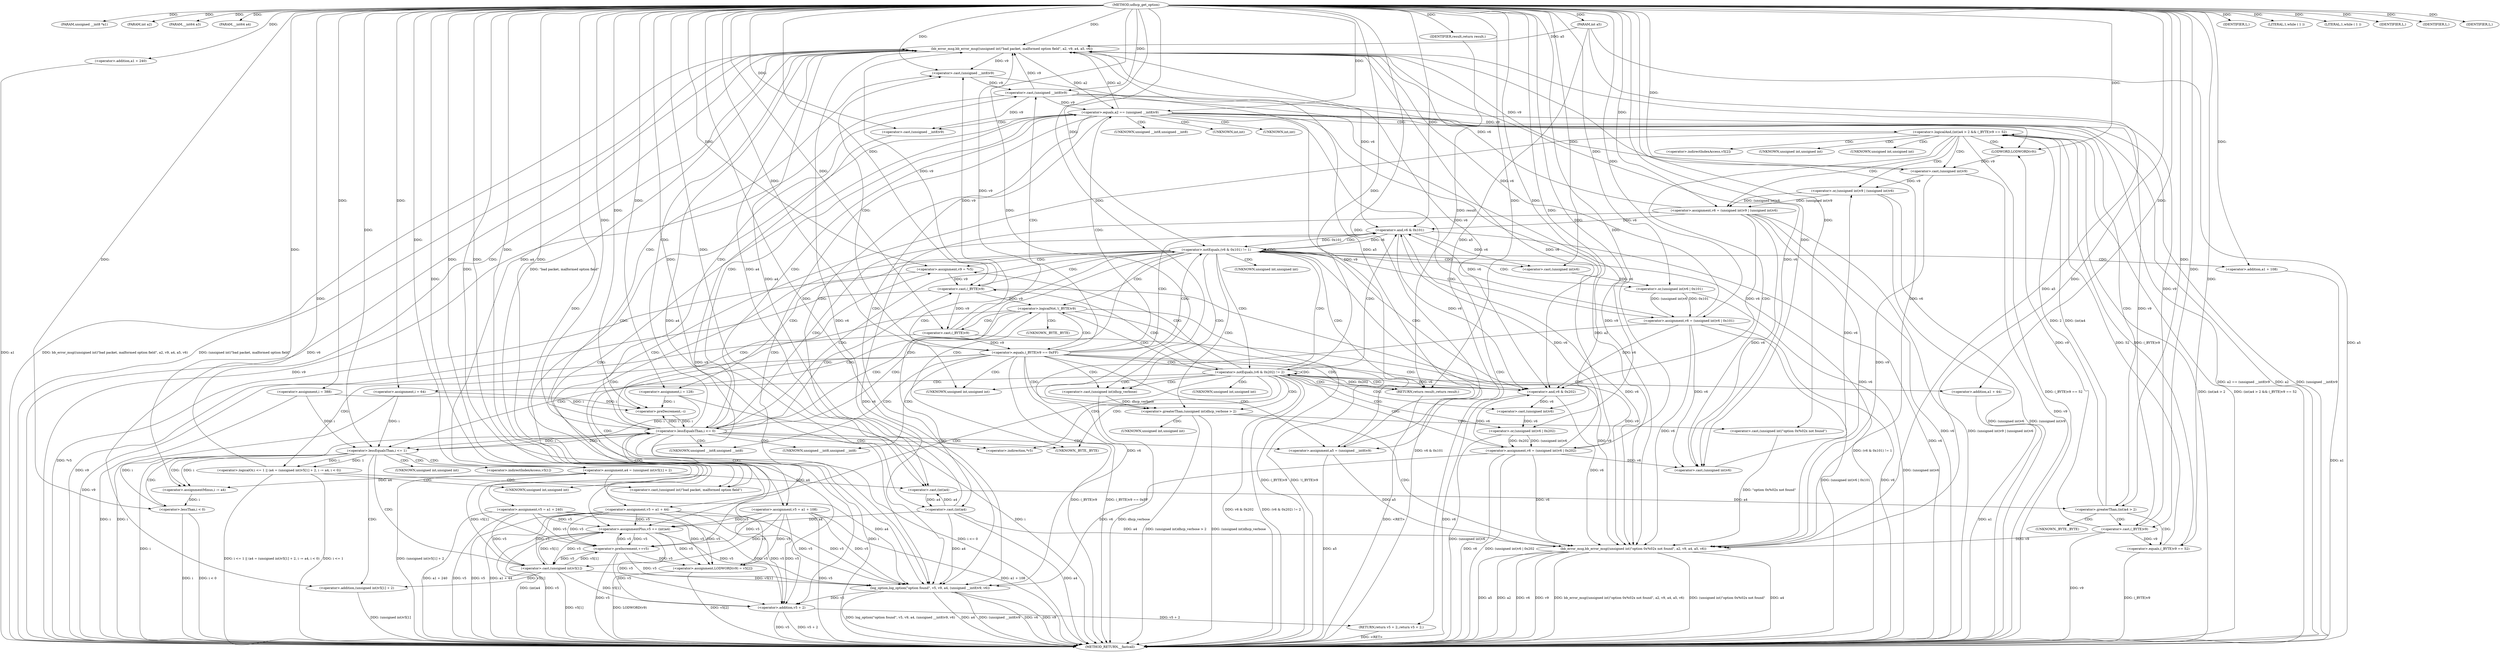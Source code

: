 digraph udhcp_get_option {  
"1000106" [label = "(METHOD,udhcp_get_option)" ]
"1000319" [label = "(METHOD_RETURN,__fastcall)" ]
"1000107" [label = "(PARAM,unsigned __int8 *a1)" ]
"1000108" [label = "(PARAM,int a2)" ]
"1000109" [label = "(PARAM,__int64 a3)" ]
"1000110" [label = "(PARAM,__int64 a4)" ]
"1000111" [label = "(PARAM,int a5)" ]
"1000118" [label = "(<operator>.assignment,v5 = a1 + 240)" ]
"1000120" [label = "(<operator>.addition,a1 + 240)" ]
"1000123" [label = "(IDENTIFIER,L,)" ]
"1000125" [label = "(<operator>.assignment,i = 388)" ]
"1000128" [label = "(<operator>.assignment,i = 64)" ]
"1000133" [label = "(LITERAL,1,while ( 1 ))" ]
"1000136" [label = "(LITERAL,1,while ( 1 ))" ]
"1000138" [label = "(<operator>.assignment,v9 = *v5)" ]
"1000143" [label = "(<operator>.logicalNot,!(_BYTE)v9)" ]
"1000144" [label = "(<operator>.cast,(_BYTE)v9)" ]
"1000148" [label = "(<operator>.preDecrement,--i)" ]
"1000150" [label = "(<operator>.preIncrement,++v5)" ]
"1000154" [label = "(<operator>.equals,(_BYTE)v9 == 0xFF)" ]
"1000155" [label = "(<operator>.cast,(_BYTE)v9)" ]
"1000161" [label = "(<operator>.logicalOr,i <= 1 || (a4 = (unsigned int)v5[1] + 2, i -= a4, i < 0))" ]
"1000162" [label = "(<operator>.lessEqualsThan,i <= 1)" ]
"1000166" [label = "(<operator>.assignment,a4 = (unsigned int)v5[1] + 2)" ]
"1000168" [label = "(<operator>.addition,(unsigned int)v5[1] + 2)" ]
"1000169" [label = "(<operator>.cast,(unsigned int)v5[1])" ]
"1000176" [label = "(<operator>.assignmentMinus,i -= a4)" ]
"1000179" [label = "(<operator>.lessThan,i < 0)" ]
"1000184" [label = "(bb_error_msg,bb_error_msg((unsigned int)\"bad packet, malformed option field\", a2, v9, a4, a5, v6))" ]
"1000185" [label = "(<operator>.cast,(unsigned int)\"bad packet, malformed option field\")" ]
"1000193" [label = "(IDENTIFIER,L,)" ]
"1000194" [label = "(<operator>.assignment,a5 = (unsigned __int8)v9)" ]
"1000196" [label = "(<operator>.cast,(unsigned __int8)v9)" ]
"1000200" [label = "(<operator>.equals,a2 == (unsigned __int8)v9)" ]
"1000202" [label = "(<operator>.cast,(unsigned __int8)v9)" ]
"1000206" [label = "(log_option,log_option(\"option found\", v5, v9, a4, (unsigned __int8)v9, v6))" ]
"1000211" [label = "(<operator>.cast,(unsigned __int8)v9)" ]
"1000215" [label = "(RETURN,return v5 + 2;,return v5 + 2;)" ]
"1000216" [label = "(<operator>.addition,v5 + 2)" ]
"1000220" [label = "(<operator>.logicalAnd,(int)a4 > 2 && (_BYTE)v9 == 52)" ]
"1000221" [label = "(<operator>.greaterThan,(int)a4 > 2)" ]
"1000222" [label = "(<operator>.cast,(int)a4)" ]
"1000226" [label = "(<operator>.equals,(_BYTE)v9 == 52)" ]
"1000227" [label = "(<operator>.cast,(_BYTE)v9)" ]
"1000232" [label = "(<operator>.assignment,LODWORD(v9) = v5[2])" ]
"1000233" [label = "(LODWORD,LODWORD(v9))" ]
"1000238" [label = "(<operator>.assignment,v6 = (unsigned int)v9 | (unsigned int)v6)" ]
"1000240" [label = "(<operator>.or,(unsigned int)v9 | (unsigned int)v6)" ]
"1000241" [label = "(<operator>.cast,(unsigned int)v9)" ]
"1000244" [label = "(<operator>.cast,(unsigned int)v6)" ]
"1000247" [label = "(<operator>.assignmentPlus,v5 += (int)a4)" ]
"1000249" [label = "(<operator>.cast,(int)a4)" ]
"1000254" [label = "(<operator>.lessEqualsThan,i <= 0)" ]
"1000259" [label = "(<operator>.notEquals,(v6 & 0x101) != 1)" ]
"1000260" [label = "(<operator>.and,v6 & 0x101)" ]
"1000265" [label = "(<operator>.assignment,v6 = (unsigned int)v6 | 0x101)" ]
"1000267" [label = "(<operator>.or,(unsigned int)v6 | 0x101)" ]
"1000268" [label = "(<operator>.cast,(unsigned int)v6)" ]
"1000272" [label = "(<operator>.assignment,v5 = a1 + 108)" ]
"1000274" [label = "(<operator>.addition,a1 + 108)" ]
"1000277" [label = "(<operator>.assignment,i = 128)" ]
"1000281" [label = "(<operator>.notEquals,(v6 & 0x202) != 2)" ]
"1000282" [label = "(<operator>.and,v6 & 0x202)" ]
"1000287" [label = "(<operator>.assignment,v6 = (unsigned int)v6 | 0x202)" ]
"1000289" [label = "(<operator>.or,(unsigned int)v6 | 0x202)" ]
"1000290" [label = "(<operator>.cast,(unsigned int)v6)" ]
"1000294" [label = "(<operator>.assignment,v5 = a1 + 44)" ]
"1000296" [label = "(<operator>.addition,a1 + 44)" ]
"1000299" [label = "(IDENTIFIER,L,)" ]
"1000301" [label = "(<operator>.greaterThan,(unsigned int)dhcp_verbose > 2)" ]
"1000302" [label = "(<operator>.cast,(unsigned int)dhcp_verbose)" ]
"1000307" [label = "(bb_error_msg,bb_error_msg((unsigned int)\"option 0x%02x not found\", a2, v9, a4, a5, v6))" ]
"1000308" [label = "(<operator>.cast,(unsigned int)\"option 0x%02x not found\")" ]
"1000316" [label = "(IDENTIFIER,L,)" ]
"1000317" [label = "(RETURN,return result;,return result;)" ]
"1000318" [label = "(IDENTIFIER,result,return result;)" ]
"1000140" [label = "(<operator>.indirection,*v5)" ]
"1000145" [label = "(UNKNOWN,_BYTE,_BYTE)" ]
"1000156" [label = "(UNKNOWN,_BYTE,_BYTE)" ]
"1000170" [label = "(UNKNOWN,unsigned int,unsigned int)" ]
"1000171" [label = "(<operator>.indirectIndexAccess,v5[1])" ]
"1000186" [label = "(UNKNOWN,unsigned int,unsigned int)" ]
"1000197" [label = "(UNKNOWN,unsigned __int8,unsigned __int8)" ]
"1000203" [label = "(UNKNOWN,unsigned __int8,unsigned __int8)" ]
"1000212" [label = "(UNKNOWN,unsigned __int8,unsigned __int8)" ]
"1000223" [label = "(UNKNOWN,int,int)" ]
"1000228" [label = "(UNKNOWN,_BYTE,_BYTE)" ]
"1000235" [label = "(<operator>.indirectIndexAccess,v5[2])" ]
"1000242" [label = "(UNKNOWN,unsigned int,unsigned int)" ]
"1000245" [label = "(UNKNOWN,unsigned int,unsigned int)" ]
"1000250" [label = "(UNKNOWN,int,int)" ]
"1000269" [label = "(UNKNOWN,unsigned int,unsigned int)" ]
"1000291" [label = "(UNKNOWN,unsigned int,unsigned int)" ]
"1000303" [label = "(UNKNOWN,unsigned int,unsigned int)" ]
"1000309" [label = "(UNKNOWN,unsigned int,unsigned int)" ]
  "1000232" -> "1000319"  [ label = "DDG: LODWORD(v9)"] 
  "1000272" -> "1000319"  [ label = "DDG: v5"] 
  "1000249" -> "1000319"  [ label = "DDG: a4"] 
  "1000259" -> "1000319"  [ label = "DDG: v6 & 0x101"] 
  "1000287" -> "1000319"  [ label = "DDG: (unsigned int)v6 | 0x202"] 
  "1000143" -> "1000319"  [ label = "DDG: (_BYTE)v9"] 
  "1000241" -> "1000319"  [ label = "DDG: v9"] 
  "1000161" -> "1000319"  [ label = "DDG: i <= 1 || (a4 = (unsigned int)v5[1] + 2, i -= a4, i < 0)"] 
  "1000265" -> "1000319"  [ label = "DDG: (unsigned int)v6 | 0x101"] 
  "1000143" -> "1000319"  [ label = "DDG: !(_BYTE)v9"] 
  "1000200" -> "1000319"  [ label = "DDG: a2 == (unsigned __int8)v9"] 
  "1000294" -> "1000319"  [ label = "DDG: v5"] 
  "1000307" -> "1000319"  [ label = "DDG: bb_error_msg((unsigned int)\"option 0x%02x not found\", a2, v9, a4, a5, v6)"] 
  "1000162" -> "1000319"  [ label = "DDG: i"] 
  "1000118" -> "1000319"  [ label = "DDG: a1 + 240"] 
  "1000238" -> "1000319"  [ label = "DDG: v6"] 
  "1000240" -> "1000319"  [ label = "DDG: (unsigned int)v6"] 
  "1000259" -> "1000319"  [ label = "DDG: (v6 & 0x101) != 1"] 
  "1000307" -> "1000319"  [ label = "DDG: (unsigned int)\"option 0x%02x not found\""] 
  "1000184" -> "1000319"  [ label = "DDG: bb_error_msg((unsigned int)\"bad packet, malformed option field\", a2, v9, a4, a5, v6)"] 
  "1000155" -> "1000319"  [ label = "DDG: v9"] 
  "1000206" -> "1000319"  [ label = "DDG: (unsigned __int8)v9"] 
  "1000307" -> "1000319"  [ label = "DDG: a4"] 
  "1000216" -> "1000319"  [ label = "DDG: v5"] 
  "1000227" -> "1000319"  [ label = "DDG: v9"] 
  "1000289" -> "1000319"  [ label = "DDG: (unsigned int)v6"] 
  "1000220" -> "1000319"  [ label = "DDG: (int)a4 > 2"] 
  "1000120" -> "1000319"  [ label = "DDG: a1"] 
  "1000272" -> "1000319"  [ label = "DDG: a1 + 108"] 
  "1000294" -> "1000319"  [ label = "DDG: a1 + 44"] 
  "1000282" -> "1000319"  [ label = "DDG: v6"] 
  "1000220" -> "1000319"  [ label = "DDG: (int)a4 > 2 && (_BYTE)v9 == 52"] 
  "1000301" -> "1000319"  [ label = "DDG: (unsigned int)dhcp_verbose > 2"] 
  "1000206" -> "1000319"  [ label = "DDG: v6"] 
  "1000118" -> "1000319"  [ label = "DDG: v5"] 
  "1000265" -> "1000319"  [ label = "DDG: v6"] 
  "1000226" -> "1000319"  [ label = "DDG: (_BYTE)v9"] 
  "1000220" -> "1000319"  [ label = "DDG: (_BYTE)v9 == 52"] 
  "1000240" -> "1000319"  [ label = "DDG: (unsigned int)v9"] 
  "1000301" -> "1000319"  [ label = "DDG: (unsigned int)dhcp_verbose"] 
  "1000267" -> "1000319"  [ label = "DDG: (unsigned int)v6"] 
  "1000179" -> "1000319"  [ label = "DDG: i"] 
  "1000202" -> "1000319"  [ label = "DDG: v9"] 
  "1000154" -> "1000319"  [ label = "DDG: (_BYTE)v9"] 
  "1000281" -> "1000319"  [ label = "DDG: v6 & 0x202"] 
  "1000302" -> "1000319"  [ label = "DDG: dhcp_verbose"] 
  "1000287" -> "1000319"  [ label = "DDG: v6"] 
  "1000254" -> "1000319"  [ label = "DDG: i"] 
  "1000184" -> "1000319"  [ label = "DDG: (unsigned int)\"bad packet, malformed option field\""] 
  "1000307" -> "1000319"  [ label = "DDG: a5"] 
  "1000274" -> "1000319"  [ label = "DDG: a1"] 
  "1000247" -> "1000319"  [ label = "DDG: (int)a4"] 
  "1000260" -> "1000319"  [ label = "DDG: v6"] 
  "1000247" -> "1000319"  [ label = "DDG: v5"] 
  "1000307" -> "1000319"  [ label = "DDG: a2"] 
  "1000169" -> "1000319"  [ label = "DDG: v5[1]"] 
  "1000206" -> "1000319"  [ label = "DDG: v9"] 
  "1000307" -> "1000319"  [ label = "DDG: v6"] 
  "1000281" -> "1000319"  [ label = "DDG: (v6 & 0x202) != 2"] 
  "1000125" -> "1000319"  [ label = "DDG: i"] 
  "1000184" -> "1000319"  [ label = "DDG: v6"] 
  "1000200" -> "1000319"  [ label = "DDG: a2"] 
  "1000206" -> "1000319"  [ label = "DDG: log_option(\"option found\", v5, v9, a4, (unsigned __int8)v9, v6)"] 
  "1000179" -> "1000319"  [ label = "DDG: i < 0"] 
  "1000168" -> "1000319"  [ label = "DDG: (unsigned int)v5[1]"] 
  "1000138" -> "1000319"  [ label = "DDG: *v5"] 
  "1000277" -> "1000319"  [ label = "DDG: i"] 
  "1000216" -> "1000319"  [ label = "DDG: v5 + 2"] 
  "1000128" -> "1000319"  [ label = "DDG: i"] 
  "1000206" -> "1000319"  [ label = "DDG: a4"] 
  "1000254" -> "1000319"  [ label = "DDG: i <= 0"] 
  "1000111" -> "1000319"  [ label = "DDG: a5"] 
  "1000194" -> "1000319"  [ label = "DDG: a5"] 
  "1000200" -> "1000319"  [ label = "DDG: (unsigned __int8)v9"] 
  "1000296" -> "1000319"  [ label = "DDG: a1"] 
  "1000154" -> "1000319"  [ label = "DDG: (_BYTE)v9 == 0xFF"] 
  "1000144" -> "1000319"  [ label = "DDG: v9"] 
  "1000238" -> "1000319"  [ label = "DDG: (unsigned int)v9 | (unsigned int)v6"] 
  "1000307" -> "1000319"  [ label = "DDG: v9"] 
  "1000166" -> "1000319"  [ label = "DDG: (unsigned int)v5[1] + 2"] 
  "1000232" -> "1000319"  [ label = "DDG: v5[2]"] 
  "1000161" -> "1000319"  [ label = "DDG: i <= 1"] 
  "1000150" -> "1000319"  [ label = "DDG: v5"] 
  "1000215" -> "1000319"  [ label = "DDG: <RET>"] 
  "1000317" -> "1000319"  [ label = "DDG: <RET>"] 
  "1000106" -> "1000107"  [ label = "DDG: "] 
  "1000106" -> "1000108"  [ label = "DDG: "] 
  "1000106" -> "1000109"  [ label = "DDG: "] 
  "1000106" -> "1000110"  [ label = "DDG: "] 
  "1000106" -> "1000111"  [ label = "DDG: "] 
  "1000106" -> "1000118"  [ label = "DDG: "] 
  "1000106" -> "1000120"  [ label = "DDG: "] 
  "1000106" -> "1000123"  [ label = "DDG: "] 
  "1000106" -> "1000125"  [ label = "DDG: "] 
  "1000106" -> "1000128"  [ label = "DDG: "] 
  "1000106" -> "1000133"  [ label = "DDG: "] 
  "1000106" -> "1000136"  [ label = "DDG: "] 
  "1000106" -> "1000138"  [ label = "DDG: "] 
  "1000144" -> "1000143"  [ label = "DDG: v9"] 
  "1000138" -> "1000144"  [ label = "DDG: v9"] 
  "1000106" -> "1000144"  [ label = "DDG: "] 
  "1000254" -> "1000148"  [ label = "DDG: i"] 
  "1000125" -> "1000148"  [ label = "DDG: i"] 
  "1000277" -> "1000148"  [ label = "DDG: i"] 
  "1000128" -> "1000148"  [ label = "DDG: i"] 
  "1000106" -> "1000148"  [ label = "DDG: "] 
  "1000294" -> "1000150"  [ label = "DDG: v5"] 
  "1000118" -> "1000150"  [ label = "DDG: v5"] 
  "1000247" -> "1000150"  [ label = "DDG: v5"] 
  "1000169" -> "1000150"  [ label = "DDG: v5[1]"] 
  "1000272" -> "1000150"  [ label = "DDG: v5"] 
  "1000106" -> "1000150"  [ label = "DDG: "] 
  "1000155" -> "1000154"  [ label = "DDG: v9"] 
  "1000144" -> "1000155"  [ label = "DDG: v9"] 
  "1000106" -> "1000155"  [ label = "DDG: "] 
  "1000106" -> "1000154"  [ label = "DDG: "] 
  "1000162" -> "1000161"  [ label = "DDG: i"] 
  "1000162" -> "1000161"  [ label = "DDG: 1"] 
  "1000254" -> "1000162"  [ label = "DDG: i"] 
  "1000125" -> "1000162"  [ label = "DDG: i"] 
  "1000277" -> "1000162"  [ label = "DDG: i"] 
  "1000128" -> "1000162"  [ label = "DDG: i"] 
  "1000106" -> "1000162"  [ label = "DDG: "] 
  "1000169" -> "1000166"  [ label = "DDG: v5[1]"] 
  "1000106" -> "1000166"  [ label = "DDG: "] 
  "1000169" -> "1000168"  [ label = "DDG: v5[1]"] 
  "1000294" -> "1000169"  [ label = "DDG: v5"] 
  "1000118" -> "1000169"  [ label = "DDG: v5"] 
  "1000247" -> "1000169"  [ label = "DDG: v5"] 
  "1000272" -> "1000169"  [ label = "DDG: v5"] 
  "1000150" -> "1000169"  [ label = "DDG: v5"] 
  "1000106" -> "1000168"  [ label = "DDG: "] 
  "1000166" -> "1000176"  [ label = "DDG: a4"] 
  "1000106" -> "1000176"  [ label = "DDG: "] 
  "1000162" -> "1000176"  [ label = "DDG: i"] 
  "1000176" -> "1000179"  [ label = "DDG: i"] 
  "1000106" -> "1000179"  [ label = "DDG: "] 
  "1000185" -> "1000184"  [ label = "DDG: \"bad packet, malformed option field\""] 
  "1000106" -> "1000185"  [ label = "DDG: "] 
  "1000200" -> "1000184"  [ label = "DDG: a2"] 
  "1000106" -> "1000184"  [ label = "DDG: "] 
  "1000241" -> "1000184"  [ label = "DDG: v9"] 
  "1000155" -> "1000184"  [ label = "DDG: v9"] 
  "1000227" -> "1000184"  [ label = "DDG: v9"] 
  "1000202" -> "1000184"  [ label = "DDG: v9"] 
  "1000144" -> "1000184"  [ label = "DDG: v9"] 
  "1000249" -> "1000184"  [ label = "DDG: a4"] 
  "1000166" -> "1000184"  [ label = "DDG: a4"] 
  "1000194" -> "1000184"  [ label = "DDG: a5"] 
  "1000111" -> "1000184"  [ label = "DDG: a5"] 
  "1000238" -> "1000184"  [ label = "DDG: v6"] 
  "1000265" -> "1000184"  [ label = "DDG: v6"] 
  "1000287" -> "1000184"  [ label = "DDG: v6"] 
  "1000106" -> "1000193"  [ label = "DDG: "] 
  "1000196" -> "1000194"  [ label = "DDG: v9"] 
  "1000111" -> "1000194"  [ label = "DDG: a5"] 
  "1000106" -> "1000194"  [ label = "DDG: "] 
  "1000184" -> "1000196"  [ label = "DDG: v9"] 
  "1000155" -> "1000196"  [ label = "DDG: v9"] 
  "1000106" -> "1000196"  [ label = "DDG: "] 
  "1000184" -> "1000200"  [ label = "DDG: a2"] 
  "1000106" -> "1000200"  [ label = "DDG: "] 
  "1000202" -> "1000200"  [ label = "DDG: v9"] 
  "1000196" -> "1000202"  [ label = "DDG: v9"] 
  "1000106" -> "1000202"  [ label = "DDG: "] 
  "1000106" -> "1000206"  [ label = "DDG: "] 
  "1000294" -> "1000206"  [ label = "DDG: v5"] 
  "1000118" -> "1000206"  [ label = "DDG: v5"] 
  "1000247" -> "1000206"  [ label = "DDG: v5"] 
  "1000169" -> "1000206"  [ label = "DDG: v5[1]"] 
  "1000272" -> "1000206"  [ label = "DDG: v5"] 
  "1000150" -> "1000206"  [ label = "DDG: v5"] 
  "1000211" -> "1000206"  [ label = "DDG: v9"] 
  "1000184" -> "1000206"  [ label = "DDG: a4"] 
  "1000249" -> "1000206"  [ label = "DDG: a4"] 
  "1000166" -> "1000206"  [ label = "DDG: a4"] 
  "1000202" -> "1000211"  [ label = "DDG: v9"] 
  "1000106" -> "1000211"  [ label = "DDG: "] 
  "1000238" -> "1000206"  [ label = "DDG: v6"] 
  "1000265" -> "1000206"  [ label = "DDG: v6"] 
  "1000287" -> "1000206"  [ label = "DDG: v6"] 
  "1000184" -> "1000206"  [ label = "DDG: v6"] 
  "1000216" -> "1000215"  [ label = "DDG: v5 + 2"] 
  "1000169" -> "1000216"  [ label = "DDG: v5[1]"] 
  "1000206" -> "1000216"  [ label = "DDG: v5"] 
  "1000106" -> "1000216"  [ label = "DDG: "] 
  "1000294" -> "1000216"  [ label = "DDG: v5"] 
  "1000118" -> "1000216"  [ label = "DDG: v5"] 
  "1000247" -> "1000216"  [ label = "DDG: v5"] 
  "1000272" -> "1000216"  [ label = "DDG: v5"] 
  "1000150" -> "1000216"  [ label = "DDG: v5"] 
  "1000221" -> "1000220"  [ label = "DDG: (int)a4"] 
  "1000221" -> "1000220"  [ label = "DDG: 2"] 
  "1000222" -> "1000221"  [ label = "DDG: a4"] 
  "1000184" -> "1000222"  [ label = "DDG: a4"] 
  "1000249" -> "1000222"  [ label = "DDG: a4"] 
  "1000106" -> "1000222"  [ label = "DDG: "] 
  "1000166" -> "1000222"  [ label = "DDG: a4"] 
  "1000106" -> "1000221"  [ label = "DDG: "] 
  "1000226" -> "1000220"  [ label = "DDG: (_BYTE)v9"] 
  "1000226" -> "1000220"  [ label = "DDG: 52"] 
  "1000227" -> "1000226"  [ label = "DDG: v9"] 
  "1000202" -> "1000227"  [ label = "DDG: v9"] 
  "1000106" -> "1000227"  [ label = "DDG: "] 
  "1000106" -> "1000226"  [ label = "DDG: "] 
  "1000294" -> "1000232"  [ label = "DDG: v5"] 
  "1000118" -> "1000232"  [ label = "DDG: v5"] 
  "1000247" -> "1000232"  [ label = "DDG: v5"] 
  "1000272" -> "1000232"  [ label = "DDG: v5"] 
  "1000150" -> "1000232"  [ label = "DDG: v5"] 
  "1000227" -> "1000233"  [ label = "DDG: v9"] 
  "1000202" -> "1000233"  [ label = "DDG: v9"] 
  "1000106" -> "1000233"  [ label = "DDG: "] 
  "1000240" -> "1000238"  [ label = "DDG: (unsigned int)v9"] 
  "1000240" -> "1000238"  [ label = "DDG: (unsigned int)v6"] 
  "1000106" -> "1000238"  [ label = "DDG: "] 
  "1000241" -> "1000240"  [ label = "DDG: v9"] 
  "1000233" -> "1000241"  [ label = "DDG: v9"] 
  "1000106" -> "1000241"  [ label = "DDG: "] 
  "1000244" -> "1000240"  [ label = "DDG: v6"] 
  "1000238" -> "1000244"  [ label = "DDG: v6"] 
  "1000265" -> "1000244"  [ label = "DDG: v6"] 
  "1000287" -> "1000244"  [ label = "DDG: v6"] 
  "1000184" -> "1000244"  [ label = "DDG: v6"] 
  "1000106" -> "1000244"  [ label = "DDG: "] 
  "1000249" -> "1000247"  [ label = "DDG: a4"] 
  "1000294" -> "1000247"  [ label = "DDG: v5"] 
  "1000118" -> "1000247"  [ label = "DDG: v5"] 
  "1000169" -> "1000247"  [ label = "DDG: v5[1]"] 
  "1000272" -> "1000247"  [ label = "DDG: v5"] 
  "1000150" -> "1000247"  [ label = "DDG: v5"] 
  "1000106" -> "1000247"  [ label = "DDG: "] 
  "1000222" -> "1000249"  [ label = "DDG: a4"] 
  "1000106" -> "1000249"  [ label = "DDG: "] 
  "1000162" -> "1000254"  [ label = "DDG: i"] 
  "1000148" -> "1000254"  [ label = "DDG: i"] 
  "1000179" -> "1000254"  [ label = "DDG: i"] 
  "1000106" -> "1000254"  [ label = "DDG: "] 
  "1000260" -> "1000259"  [ label = "DDG: v6"] 
  "1000260" -> "1000259"  [ label = "DDG: 0x101"] 
  "1000238" -> "1000260"  [ label = "DDG: v6"] 
  "1000265" -> "1000260"  [ label = "DDG: v6"] 
  "1000287" -> "1000260"  [ label = "DDG: v6"] 
  "1000184" -> "1000260"  [ label = "DDG: v6"] 
  "1000106" -> "1000260"  [ label = "DDG: "] 
  "1000106" -> "1000259"  [ label = "DDG: "] 
  "1000267" -> "1000265"  [ label = "DDG: (unsigned int)v6"] 
  "1000267" -> "1000265"  [ label = "DDG: 0x101"] 
  "1000106" -> "1000265"  [ label = "DDG: "] 
  "1000268" -> "1000267"  [ label = "DDG: v6"] 
  "1000260" -> "1000268"  [ label = "DDG: v6"] 
  "1000106" -> "1000268"  [ label = "DDG: "] 
  "1000106" -> "1000267"  [ label = "DDG: "] 
  "1000106" -> "1000272"  [ label = "DDG: "] 
  "1000106" -> "1000274"  [ label = "DDG: "] 
  "1000106" -> "1000277"  [ label = "DDG: "] 
  "1000282" -> "1000281"  [ label = "DDG: v6"] 
  "1000282" -> "1000281"  [ label = "DDG: 0x202"] 
  "1000238" -> "1000282"  [ label = "DDG: v6"] 
  "1000265" -> "1000282"  [ label = "DDG: v6"] 
  "1000287" -> "1000282"  [ label = "DDG: v6"] 
  "1000260" -> "1000282"  [ label = "DDG: v6"] 
  "1000184" -> "1000282"  [ label = "DDG: v6"] 
  "1000106" -> "1000282"  [ label = "DDG: "] 
  "1000106" -> "1000281"  [ label = "DDG: "] 
  "1000289" -> "1000287"  [ label = "DDG: (unsigned int)v6"] 
  "1000289" -> "1000287"  [ label = "DDG: 0x202"] 
  "1000106" -> "1000287"  [ label = "DDG: "] 
  "1000290" -> "1000289"  [ label = "DDG: v6"] 
  "1000282" -> "1000290"  [ label = "DDG: v6"] 
  "1000106" -> "1000290"  [ label = "DDG: "] 
  "1000106" -> "1000289"  [ label = "DDG: "] 
  "1000106" -> "1000294"  [ label = "DDG: "] 
  "1000106" -> "1000296"  [ label = "DDG: "] 
  "1000106" -> "1000299"  [ label = "DDG: "] 
  "1000302" -> "1000301"  [ label = "DDG: dhcp_verbose"] 
  "1000106" -> "1000302"  [ label = "DDG: "] 
  "1000106" -> "1000301"  [ label = "DDG: "] 
  "1000308" -> "1000307"  [ label = "DDG: \"option 0x%02x not found\""] 
  "1000106" -> "1000308"  [ label = "DDG: "] 
  "1000200" -> "1000307"  [ label = "DDG: a2"] 
  "1000106" -> "1000307"  [ label = "DDG: "] 
  "1000241" -> "1000307"  [ label = "DDG: v9"] 
  "1000155" -> "1000307"  [ label = "DDG: v9"] 
  "1000227" -> "1000307"  [ label = "DDG: v9"] 
  "1000202" -> "1000307"  [ label = "DDG: v9"] 
  "1000144" -> "1000307"  [ label = "DDG: v9"] 
  "1000249" -> "1000307"  [ label = "DDG: a4"] 
  "1000194" -> "1000307"  [ label = "DDG: a5"] 
  "1000111" -> "1000307"  [ label = "DDG: a5"] 
  "1000238" -> "1000307"  [ label = "DDG: v6"] 
  "1000282" -> "1000307"  [ label = "DDG: v6"] 
  "1000265" -> "1000307"  [ label = "DDG: v6"] 
  "1000287" -> "1000307"  [ label = "DDG: v6"] 
  "1000260" -> "1000307"  [ label = "DDG: v6"] 
  "1000184" -> "1000307"  [ label = "DDG: v6"] 
  "1000106" -> "1000316"  [ label = "DDG: "] 
  "1000318" -> "1000317"  [ label = "DDG: result"] 
  "1000106" -> "1000317"  [ label = "DDG: "] 
  "1000106" -> "1000318"  [ label = "DDG: "] 
  "1000143" -> "1000254"  [ label = "CDG: "] 
  "1000143" -> "1000156"  [ label = "CDG: "] 
  "1000143" -> "1000155"  [ label = "CDG: "] 
  "1000143" -> "1000154"  [ label = "CDG: "] 
  "1000143" -> "1000150"  [ label = "CDG: "] 
  "1000143" -> "1000148"  [ label = "CDG: "] 
  "1000154" -> "1000162"  [ label = "CDG: "] 
  "1000154" -> "1000161"  [ label = "CDG: "] 
  "1000154" -> "1000203"  [ label = "CDG: "] 
  "1000154" -> "1000202"  [ label = "CDG: "] 
  "1000154" -> "1000200"  [ label = "CDG: "] 
  "1000154" -> "1000197"  [ label = "CDG: "] 
  "1000154" -> "1000196"  [ label = "CDG: "] 
  "1000154" -> "1000194"  [ label = "CDG: "] 
  "1000154" -> "1000260"  [ label = "CDG: "] 
  "1000154" -> "1000259"  [ label = "CDG: "] 
  "1000154" -> "1000282"  [ label = "CDG: "] 
  "1000154" -> "1000281"  [ label = "CDG: "] 
  "1000154" -> "1000303"  [ label = "CDG: "] 
  "1000154" -> "1000302"  [ label = "CDG: "] 
  "1000154" -> "1000301"  [ label = "CDG: "] 
  "1000154" -> "1000317"  [ label = "CDG: "] 
  "1000161" -> "1000186"  [ label = "CDG: "] 
  "1000161" -> "1000185"  [ label = "CDG: "] 
  "1000161" -> "1000184"  [ label = "CDG: "] 
  "1000162" -> "1000176"  [ label = "CDG: "] 
  "1000162" -> "1000171"  [ label = "CDG: "] 
  "1000162" -> "1000170"  [ label = "CDG: "] 
  "1000162" -> "1000169"  [ label = "CDG: "] 
  "1000162" -> "1000168"  [ label = "CDG: "] 
  "1000162" -> "1000166"  [ label = "CDG: "] 
  "1000162" -> "1000179"  [ label = "CDG: "] 
  "1000200" -> "1000206"  [ label = "CDG: "] 
  "1000200" -> "1000223"  [ label = "CDG: "] 
  "1000200" -> "1000222"  [ label = "CDG: "] 
  "1000200" -> "1000221"  [ label = "CDG: "] 
  "1000200" -> "1000220"  [ label = "CDG: "] 
  "1000200" -> "1000216"  [ label = "CDG: "] 
  "1000200" -> "1000215"  [ label = "CDG: "] 
  "1000200" -> "1000212"  [ label = "CDG: "] 
  "1000200" -> "1000211"  [ label = "CDG: "] 
  "1000200" -> "1000254"  [ label = "CDG: "] 
  "1000200" -> "1000250"  [ label = "CDG: "] 
  "1000200" -> "1000249"  [ label = "CDG: "] 
  "1000200" -> "1000247"  [ label = "CDG: "] 
  "1000220" -> "1000240"  [ label = "CDG: "] 
  "1000220" -> "1000238"  [ label = "CDG: "] 
  "1000220" -> "1000235"  [ label = "CDG: "] 
  "1000220" -> "1000233"  [ label = "CDG: "] 
  "1000220" -> "1000232"  [ label = "CDG: "] 
  "1000220" -> "1000245"  [ label = "CDG: "] 
  "1000220" -> "1000244"  [ label = "CDG: "] 
  "1000220" -> "1000242"  [ label = "CDG: "] 
  "1000220" -> "1000241"  [ label = "CDG: "] 
  "1000221" -> "1000228"  [ label = "CDG: "] 
  "1000221" -> "1000227"  [ label = "CDG: "] 
  "1000221" -> "1000226"  [ label = "CDG: "] 
  "1000254" -> "1000186"  [ label = "CDG: "] 
  "1000254" -> "1000185"  [ label = "CDG: "] 
  "1000254" -> "1000184"  [ label = "CDG: "] 
  "1000254" -> "1000203"  [ label = "CDG: "] 
  "1000254" -> "1000202"  [ label = "CDG: "] 
  "1000254" -> "1000200"  [ label = "CDG: "] 
  "1000254" -> "1000197"  [ label = "CDG: "] 
  "1000254" -> "1000196"  [ label = "CDG: "] 
  "1000254" -> "1000194"  [ label = "CDG: "] 
  "1000254" -> "1000260"  [ label = "CDG: "] 
  "1000254" -> "1000259"  [ label = "CDG: "] 
  "1000254" -> "1000144"  [ label = "CDG: "] 
  "1000254" -> "1000143"  [ label = "CDG: "] 
  "1000254" -> "1000140"  [ label = "CDG: "] 
  "1000254" -> "1000138"  [ label = "CDG: "] 
  "1000254" -> "1000145"  [ label = "CDG: "] 
  "1000259" -> "1000272"  [ label = "CDG: "] 
  "1000259" -> "1000269"  [ label = "CDG: "] 
  "1000259" -> "1000268"  [ label = "CDG: "] 
  "1000259" -> "1000267"  [ label = "CDG: "] 
  "1000259" -> "1000265"  [ label = "CDG: "] 
  "1000259" -> "1000277"  [ label = "CDG: "] 
  "1000259" -> "1000274"  [ label = "CDG: "] 
  "1000259" -> "1000282"  [ label = "CDG: "] 
  "1000259" -> "1000281"  [ label = "CDG: "] 
  "1000259" -> "1000303"  [ label = "CDG: "] 
  "1000259" -> "1000302"  [ label = "CDG: "] 
  "1000259" -> "1000301"  [ label = "CDG: "] 
  "1000259" -> "1000317"  [ label = "CDG: "] 
  "1000259" -> "1000260"  [ label = "CDG: "] 
  "1000259" -> "1000259"  [ label = "CDG: "] 
  "1000259" -> "1000144"  [ label = "CDG: "] 
  "1000259" -> "1000143"  [ label = "CDG: "] 
  "1000259" -> "1000140"  [ label = "CDG: "] 
  "1000259" -> "1000138"  [ label = "CDG: "] 
  "1000259" -> "1000145"  [ label = "CDG: "] 
  "1000281" -> "1000287"  [ label = "CDG: "] 
  "1000281" -> "1000303"  [ label = "CDG: "] 
  "1000281" -> "1000302"  [ label = "CDG: "] 
  "1000281" -> "1000301"  [ label = "CDG: "] 
  "1000281" -> "1000296"  [ label = "CDG: "] 
  "1000281" -> "1000294"  [ label = "CDG: "] 
  "1000281" -> "1000291"  [ label = "CDG: "] 
  "1000281" -> "1000290"  [ label = "CDG: "] 
  "1000281" -> "1000289"  [ label = "CDG: "] 
  "1000281" -> "1000317"  [ label = "CDG: "] 
  "1000281" -> "1000128"  [ label = "CDG: "] 
  "1000281" -> "1000282"  [ label = "CDG: "] 
  "1000281" -> "1000281"  [ label = "CDG: "] 
  "1000281" -> "1000260"  [ label = "CDG: "] 
  "1000281" -> "1000259"  [ label = "CDG: "] 
  "1000281" -> "1000144"  [ label = "CDG: "] 
  "1000281" -> "1000143"  [ label = "CDG: "] 
  "1000281" -> "1000140"  [ label = "CDG: "] 
  "1000281" -> "1000138"  [ label = "CDG: "] 
  "1000281" -> "1000145"  [ label = "CDG: "] 
  "1000301" -> "1000309"  [ label = "CDG: "] 
  "1000301" -> "1000308"  [ label = "CDG: "] 
  "1000301" -> "1000307"  [ label = "CDG: "] 
}
